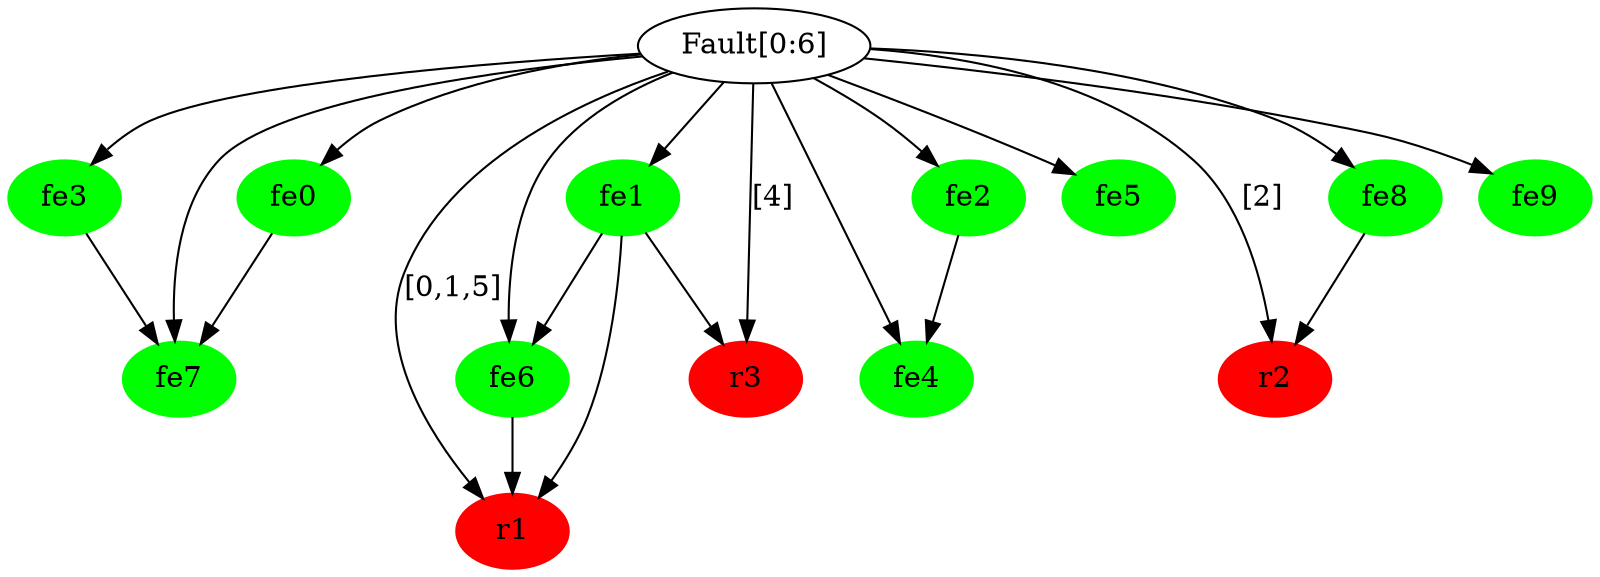 digraph g{
	//fault
	F [label="Fault[0:6]"]
	//features
	subgraph features{
		node[style=filled, color=green]

		fe0 [label=fe0]
		fe1 [label=fe1]
		fe2 [label=fe2]
		fe3 [label=fe3]
		fe4 [label=fe4]
		fe5 [label=fe5]
		fe6 [label=fe6]
		fe7 [label=fe7]
		fe8 [label=fe8]
		fe9 [label=fe9]
		
		fe0 -> fe7
		fe1 -> fe6
		fe2 -> fe4
		fe3 -> fe7
		

		label="features";
	}
	
	//residuals
	subgraph residuals{
		node[style=filled, color=red ]
		label="residuals"

		r1 [label=r1]
		r2 [label=r2]
		r3 [label=r3]
	}
	F -> fe0
	F -> fe1
	F -> fe2
	F -> fe3
	F -> fe4
	F -> fe5
	F -> fe6
	F -> fe7
	F -> fe8
	F -> fe9

	F -> r1 [label="[0,1,5]"]
	F -> r2 [label="[2]"]
	F -> r3 [label="[4]"]

	fe1 -> r1
	fe1 -> r3
	fe6 -> r1
	fe8 -> r2
}
